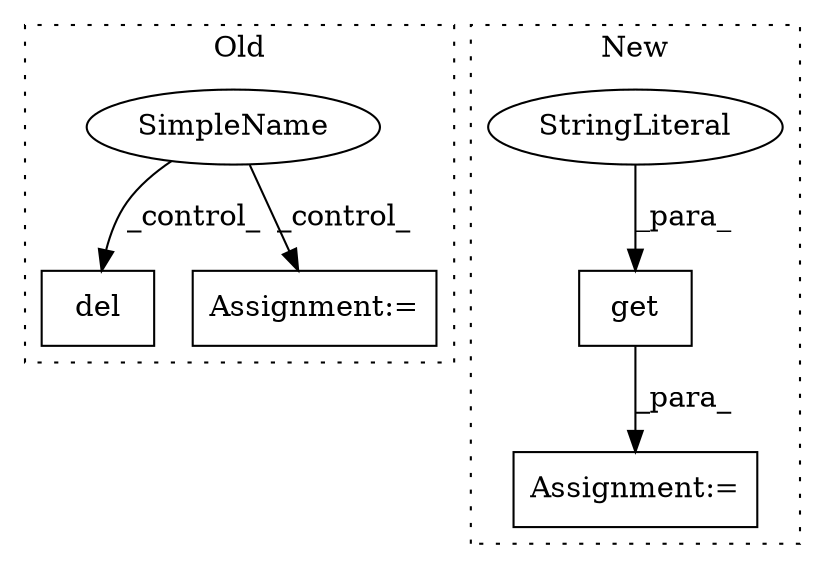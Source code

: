 digraph G {
subgraph cluster0 {
1 [label="del" a="32" s="2953,2966" l="4,1" shape="box"];
5 [label="SimpleName" a="42" s="" l="" shape="ellipse"];
6 [label="Assignment:=" a="7" s="3027,3237" l="53,3" shape="box"];
label = "Old";
style="dotted";
}
subgraph cluster1 {
2 [label="get" a="32" s="2749,2778" l="4,1" shape="box"];
3 [label="Assignment:=" a="7" s="2737" l="1" shape="box"];
4 [label="StringLiteral" a="45" s="2753" l="19" shape="ellipse"];
label = "New";
style="dotted";
}
2 -> 3 [label="_para_"];
4 -> 2 [label="_para_"];
5 -> 6 [label="_control_"];
5 -> 1 [label="_control_"];
}